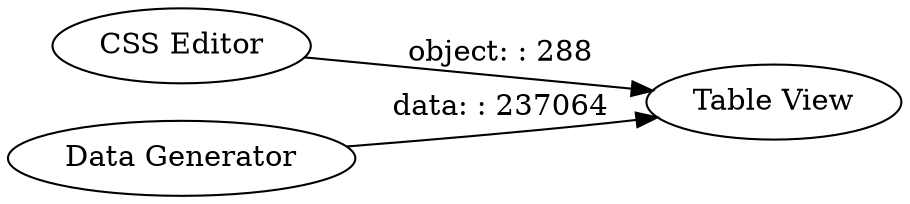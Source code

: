 digraph {
	"-2685403431512438835_3" [label="CSS Editor"]
	"-2685403431512438835_2" [label="Data Generator"]
	"-2685403431512438835_1" [label="Table View"]
	"-2685403431512438835_2" -> "-2685403431512438835_1" [label="data: : 237064"]
	"-2685403431512438835_3" -> "-2685403431512438835_1" [label="object: : 288"]
	rankdir=LR
}
